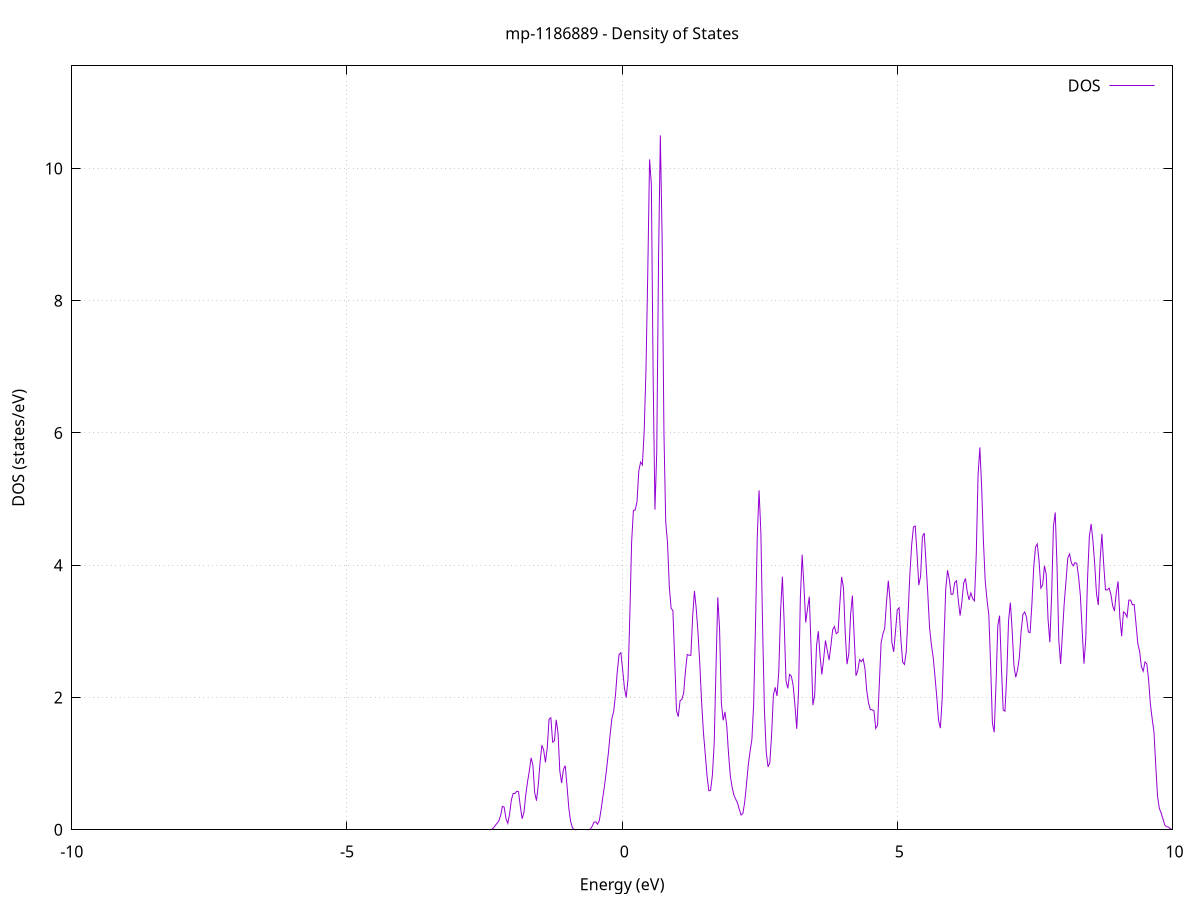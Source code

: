 set title 'mp-1186889 - Density of States'
set xlabel 'Energy (eV)'
set ylabel 'DOS (states/eV)'
set grid
set xrange [-10:10]
set yrange [0:11.550]
set xzeroaxis lt -1
set terminal png size 800,600
set output 'mp-1186889_dos_gnuplot.png'
plot '-' using 1:2 with lines title 'DOS'
-52.044200 0.000000
-52.011600 0.000000
-51.979000 0.000000
-51.946400 0.000000
-51.913800 0.000000
-51.881200 0.000000
-51.848600 0.000000
-51.815900 0.000000
-51.783300 0.000000
-51.750700 0.000000
-51.718100 0.000000
-51.685500 0.000000
-51.652900 0.000000
-51.620300 0.000000
-51.587600 0.000000
-51.555000 0.000000
-51.522400 0.000000
-51.489800 0.000000
-51.457200 0.000000
-51.424600 0.000000
-51.391900 0.000000
-51.359300 0.000000
-51.326700 0.000000
-51.294100 0.000000
-51.261500 0.000000
-51.228900 0.000000
-51.196300 0.000000
-51.163600 0.000000
-51.131000 0.000000
-51.098400 0.000000
-51.065800 0.000000
-51.033200 0.000000
-51.000600 0.000000
-50.968000 0.000000
-50.935300 0.000000
-50.902700 0.000000
-50.870100 0.000000
-50.837500 0.000000
-50.804900 0.000000
-50.772300 0.000000
-50.739700 0.000000
-50.707000 0.000000
-50.674400 0.000000
-50.641800 0.000000
-50.609200 0.000000
-50.576600 0.000000
-50.544000 0.000000
-50.511300 0.000000
-50.478700 0.000000
-50.446100 0.000000
-50.413500 0.000000
-50.380900 0.000000
-50.348300 0.000000
-50.315700 0.000000
-50.283000 0.000000
-50.250400 0.000000
-50.217800 0.000000
-50.185200 0.000000
-50.152600 0.000000
-50.120000 0.000000
-50.087400 0.000000
-50.054700 0.000000
-50.022100 0.000000
-49.989500 0.000000
-49.956900 0.000000
-49.924300 0.000000
-49.891700 0.000000
-49.859100 0.000000
-49.826400 0.000000
-49.793800 0.000000
-49.761200 0.000000
-49.728600 0.000000
-49.696000 0.000000
-49.663400 0.000000
-49.630700 0.000000
-49.598100 0.000000
-49.565500 0.000000
-49.532900 0.000000
-49.500300 0.000000
-49.467700 0.000000
-49.435100 0.000000
-49.402400 0.000000
-49.369800 0.000000
-49.337200 0.000000
-49.304600 0.000000
-49.272000 0.000000
-49.239400 0.000100
-49.206800 0.004700
-49.174100 0.106900
-49.141500 1.087400
-49.108900 4.958500
-49.076300 10.196900
-49.043700 9.488500
-49.011100 3.993800
-48.978400 0.757400
-48.945800 0.064300
-48.913200 0.002400
-48.880600 0.000000
-48.848000 0.000000
-48.815400 0.000000
-48.782800 0.000000
-48.750100 0.000000
-48.717500 0.000000
-48.684900 0.000000
-48.652300 0.000000
-48.619700 0.000000
-48.587100 0.000000
-48.554500 0.000000
-48.521800 0.000000
-48.489200 0.000000
-48.456600 0.000000
-48.424000 0.000000
-48.391400 0.000000
-48.358800 0.000000
-48.326200 0.000000
-48.293500 0.000000
-48.260900 0.000000
-48.228300 0.000000
-48.195700 0.000000
-48.163100 0.000000
-48.130500 0.000000
-48.097800 0.000000
-48.065200 0.000000
-48.032600 0.000000
-48.000000 0.000000
-47.967400 0.000000
-47.934800 0.000000
-47.902200 0.000000
-47.869500 0.000000
-47.836900 0.000000
-47.804300 0.000000
-47.771700 0.000000
-47.739100 0.000000
-47.706500 0.000000
-47.673900 0.000000
-47.641200 0.000000
-47.608600 0.000000
-47.576000 0.000000
-47.543400 0.000000
-47.510800 0.000000
-47.478200 0.000000
-47.445600 0.000000
-47.412900 0.000000
-47.380300 0.000000
-47.347700 0.000000
-47.315100 0.000000
-47.282500 0.000000
-47.249900 0.000000
-47.217200 0.000000
-47.184600 0.000000
-47.152000 0.000000
-47.119400 0.000000
-47.086800 0.000000
-47.054200 0.000000
-47.021600 0.000000
-46.988900 0.000000
-46.956300 0.000000
-46.923700 0.000000
-46.891100 0.000000
-46.858500 0.000000
-46.825900 0.000000
-46.793300 0.000000
-46.760600 0.000000
-46.728000 0.000000
-46.695400 0.000000
-46.662800 0.000000
-46.630200 0.000000
-46.597600 0.000000
-46.564900 0.000000
-46.532300 0.000000
-46.499700 0.000000
-46.467100 0.000000
-46.434500 0.000000
-46.401900 0.000000
-46.369300 0.000000
-46.336600 0.000000
-46.304000 0.000000
-46.271400 0.000000
-46.238800 0.000000
-46.206200 0.000000
-46.173600 0.000000
-46.141000 0.000000
-46.108300 0.000000
-46.075700 0.000000
-46.043100 0.000000
-46.010500 0.000000
-45.977900 0.000000
-45.945300 0.000000
-45.912700 0.000000
-45.880000 0.000000
-45.847400 0.000000
-45.814800 0.000000
-45.782200 0.000000
-45.749600 0.000000
-45.717000 0.000000
-45.684300 0.000000
-45.651700 0.000000
-45.619100 0.000000
-45.586500 0.000000
-45.553900 0.000000
-45.521300 0.000000
-45.488700 0.000000
-45.456000 0.000000
-45.423400 0.000000
-45.390800 0.000000
-45.358200 0.000000
-45.325600 0.000000
-45.293000 0.000000
-45.260400 0.000000
-45.227700 0.000000
-45.195100 0.000000
-45.162500 0.000000
-45.129900 0.000000
-45.097300 0.000000
-45.064700 0.000000
-45.032100 0.000000
-44.999400 0.000000
-44.966800 0.000000
-44.934200 0.000000
-44.901600 0.000000
-44.869000 0.000000
-44.836400 0.000000
-44.803700 0.000000
-44.771100 0.000000
-44.738500 0.000000
-44.705900 0.000000
-44.673300 0.000000
-44.640700 0.000000
-44.608100 0.000000
-44.575400 0.000000
-44.542800 0.000000
-44.510200 0.000000
-44.477600 0.000000
-44.445000 0.000000
-44.412400 0.000000
-44.379800 0.000000
-44.347100 0.000000
-44.314500 0.000000
-44.281900 0.000000
-44.249300 0.000000
-44.216700 0.000000
-44.184100 0.000000
-44.151500 0.000000
-44.118800 0.000000
-44.086200 0.000000
-44.053600 0.000000
-44.021000 0.000000
-43.988400 0.000000
-43.955800 0.000000
-43.923100 0.000000
-43.890500 0.000000
-43.857900 0.000000
-43.825300 0.000000
-43.792700 0.000000
-43.760100 0.000000
-43.727500 0.000000
-43.694800 0.000000
-43.662200 0.000000
-43.629600 0.000000
-43.597000 0.000000
-43.564400 0.000000
-43.531800 0.000000
-43.499200 0.000000
-43.466500 0.000000
-43.433900 0.000000
-43.401300 0.000000
-43.368700 0.000000
-43.336100 0.000000
-43.303500 0.000000
-43.270800 0.000000
-43.238200 0.000000
-43.205600 0.000000
-43.173000 0.000000
-43.140400 0.000000
-43.107800 0.000000
-43.075200 0.000000
-43.042500 0.000000
-43.009900 0.000000
-42.977300 0.000000
-42.944700 0.000000
-42.912100 0.000000
-42.879500 0.000000
-42.846900 0.000000
-42.814200 0.000000
-42.781600 0.000000
-42.749000 0.000000
-42.716400 0.000000
-42.683800 0.000000
-42.651200 0.000000
-42.618600 0.000000
-42.585900 0.000000
-42.553300 0.000000
-42.520700 0.000000
-42.488100 0.000000
-42.455500 0.000000
-42.422900 0.000000
-42.390200 0.000000
-42.357600 0.000000
-42.325000 0.000000
-42.292400 0.000000
-42.259800 0.000000
-42.227200 0.000000
-42.194600 0.000000
-42.161900 0.000000
-42.129300 0.000000
-42.096700 0.000000
-42.064100 0.000000
-42.031500 0.000000
-41.998900 0.000000
-41.966300 0.000000
-41.933600 0.000000
-41.901000 0.000000
-41.868400 0.000000
-41.835800 0.000000
-41.803200 0.000000
-41.770600 0.000000
-41.738000 0.000000
-41.705300 0.000000
-41.672700 0.000000
-41.640100 0.000000
-41.607500 0.000000
-41.574900 0.000000
-41.542300 0.000000
-41.509600 0.000000
-41.477000 0.000000
-41.444400 0.000000
-41.411800 0.000000
-41.379200 0.000000
-41.346600 0.000000
-41.314000 0.000000
-41.281300 0.000000
-41.248700 0.000000
-41.216100 0.000000
-41.183500 0.000000
-41.150900 0.000000
-41.118300 0.000000
-41.085700 0.000000
-41.053000 0.000000
-41.020400 0.000000
-40.987800 0.000000
-40.955200 0.000000
-40.922600 0.000000
-40.890000 0.000000
-40.857300 0.000000
-40.824700 0.000000
-40.792100 0.000000
-40.759500 0.000000
-40.726900 0.000000
-40.694300 0.000000
-40.661700 0.000000
-40.629000 0.000000
-40.596400 0.000000
-40.563800 0.000000
-40.531200 0.000000
-40.498600 0.000000
-40.466000 0.000000
-40.433400 0.000000
-40.400700 0.000000
-40.368100 0.000000
-40.335500 0.000000
-40.302900 0.000000
-40.270300 0.000000
-40.237700 0.000000
-40.205100 0.000000
-40.172400 0.000000
-40.139800 0.000000
-40.107200 0.000000
-40.074600 0.000000
-40.042000 0.000000
-40.009400 0.000000
-39.976700 0.000000
-39.944100 0.000000
-39.911500 0.000000
-39.878900 0.000000
-39.846300 0.000000
-39.813700 0.000000
-39.781100 0.000000
-39.748400 0.000000
-39.715800 0.000000
-39.683200 0.000000
-39.650600 0.000000
-39.618000 0.000000
-39.585400 0.000000
-39.552800 0.000000
-39.520100 0.000000
-39.487500 0.000000
-39.454900 0.000000
-39.422300 0.000000
-39.389700 0.000000
-39.357100 0.000000
-39.324500 0.000000
-39.291800 0.000000
-39.259200 0.000000
-39.226600 0.000000
-39.194000 0.000000
-39.161400 0.000000
-39.128800 0.000000
-39.096100 0.000000
-39.063500 0.000000
-39.030900 0.000000
-38.998300 0.000000
-38.965700 0.000000
-38.933100 0.000000
-38.900500 0.000000
-38.867800 0.000000
-38.835200 0.000000
-38.802600 0.000000
-38.770000 0.000000
-38.737400 0.000000
-38.704800 0.000000
-38.672200 0.000000
-38.639500 0.000000
-38.606900 0.000000
-38.574300 0.000000
-38.541700 0.000000
-38.509100 0.000000
-38.476500 0.000000
-38.443800 0.000000
-38.411200 0.000000
-38.378600 0.000000
-38.346000 0.000000
-38.313400 0.000000
-38.280800 0.000000
-38.248200 0.000000
-38.215500 0.000000
-38.182900 0.000000
-38.150300 0.000000
-38.117700 0.000000
-38.085100 0.000000
-38.052500 0.000000
-38.019900 0.000000
-37.987200 0.000000
-37.954600 0.000000
-37.922000 0.000000
-37.889400 0.000000
-37.856800 0.000000
-37.824200 0.000000
-37.791600 0.000000
-37.758900 0.000000
-37.726300 0.000000
-37.693700 0.000000
-37.661100 0.000000
-37.628500 0.000000
-37.595900 0.000000
-37.563200 0.000000
-37.530600 0.000000
-37.498000 0.000000
-37.465400 0.000000
-37.432800 0.000000
-37.400200 0.000000
-37.367600 0.000000
-37.334900 0.000000
-37.302300 0.000000
-37.269700 0.000000
-37.237100 0.000000
-37.204500 0.000000
-37.171900 0.000000
-37.139300 0.000000
-37.106600 0.000000
-37.074000 0.000000
-37.041400 0.000000
-37.008800 0.000000
-36.976200 0.000000
-36.943600 0.000000
-36.911000 0.000000
-36.878300 0.000000
-36.845700 0.000000
-36.813100 0.000000
-36.780500 0.000000
-36.747900 0.000000
-36.715300 0.000000
-36.682600 0.000000
-36.650000 0.000000
-36.617400 0.000000
-36.584800 0.000000
-36.552200 0.000000
-36.519600 0.000000
-36.487000 0.000000
-36.454300 0.000000
-36.421700 0.000000
-36.389100 0.000000
-36.356500 0.000000
-36.323900 0.000000
-36.291300 0.000000
-36.258700 0.000000
-36.226000 0.000000
-36.193400 0.000000
-36.160800 0.000000
-36.128200 0.000000
-36.095600 0.000000
-36.063000 0.000000
-36.030400 0.000000
-35.997700 0.000000
-35.965100 0.000000
-35.932500 0.000000
-35.899900 0.000000
-35.867300 0.000000
-35.834700 0.000000
-35.802000 0.000000
-35.769400 0.000000
-35.736800 0.000000
-35.704200 0.000000
-35.671600 0.000000
-35.639000 0.000000
-35.606400 0.000000
-35.573700 0.000000
-35.541100 0.000000
-35.508500 0.000000
-35.475900 0.000000
-35.443300 0.000000
-35.410700 0.000000
-35.378100 0.000000
-35.345400 0.000000
-35.312800 0.000000
-35.280200 0.000000
-35.247600 0.000000
-35.215000 0.000000
-35.182400 0.000000
-35.149700 0.000000
-35.117100 0.000000
-35.084500 0.000000
-35.051900 0.000000
-35.019300 0.000000
-34.986700 0.000000
-34.954100 0.000000
-34.921400 0.000000
-34.888800 0.000000
-34.856200 0.000000
-34.823600 0.000000
-34.791000 0.000000
-34.758400 0.000000
-34.725800 0.000000
-34.693100 0.000000
-34.660500 0.000000
-34.627900 0.000000
-34.595300 0.000000
-34.562700 0.000000
-34.530100 0.000000
-34.497500 0.000000
-34.464800 0.000000
-34.432200 0.000000
-34.399600 0.000000
-34.367000 0.000000
-34.334400 0.000000
-34.301800 0.000000
-34.269100 0.000000
-34.236500 0.000000
-34.203900 0.000000
-34.171300 0.000000
-34.138700 0.000000
-34.106100 0.000000
-34.073500 0.000000
-34.040800 0.000000
-34.008200 0.000000
-33.975600 0.000000
-33.943000 0.000000
-33.910400 0.000000
-33.877800 0.000000
-33.845200 0.000000
-33.812500 0.000000
-33.779900 0.000000
-33.747300 0.000000
-33.714700 0.000000
-33.682100 0.000000
-33.649500 0.000000
-33.616900 0.000000
-33.584200 0.000000
-33.551600 0.000000
-33.519000 0.000000
-33.486400 0.000000
-33.453800 0.000000
-33.421200 0.000000
-33.388500 0.000000
-33.355900 0.000000
-33.323300 0.000000
-33.290700 0.000000
-33.258100 0.000000
-33.225500 0.000000
-33.192900 0.000000
-33.160200 0.000000
-33.127600 0.000000
-33.095000 0.000000
-33.062400 0.000000
-33.029800 0.000000
-32.997200 0.000000
-32.964600 0.000000
-32.931900 0.000000
-32.899300 0.000000
-32.866700 0.000000
-32.834100 0.000000
-32.801500 0.000000
-32.768900 0.000000
-32.736200 0.000000
-32.703600 0.000000
-32.671000 0.000000
-32.638400 0.000000
-32.605800 0.000000
-32.573200 0.000000
-32.540600 0.000000
-32.507900 0.000000
-32.475300 0.000000
-32.442700 0.000000
-32.410100 0.000000
-32.377500 0.000000
-32.344900 0.000000
-32.312300 0.000000
-32.279600 0.000000
-32.247000 0.000000
-32.214400 0.000000
-32.181800 0.000000
-32.149200 0.000000
-32.116600 0.000000
-32.084000 0.000000
-32.051300 0.000000
-32.018700 0.000000
-31.986100 0.000000
-31.953500 0.000000
-31.920900 0.000000
-31.888300 0.000000
-31.855600 0.000000
-31.823000 0.000000
-31.790400 0.000000
-31.757800 0.000000
-31.725200 0.000000
-31.692600 0.000000
-31.660000 0.000000
-31.627300 0.000000
-31.594700 0.000000
-31.562100 0.000000
-31.529500 0.000000
-31.496900 0.000000
-31.464300 0.000000
-31.431700 0.000000
-31.399000 0.000000
-31.366400 0.000000
-31.333800 0.000000
-31.301200 0.000000
-31.268600 0.000000
-31.236000 0.000000
-31.203400 0.000000
-31.170700 0.000000
-31.138100 0.000000
-31.105500 0.000000
-31.072900 0.000000
-31.040300 0.000000
-31.007700 0.000000
-30.975000 0.000000
-30.942400 0.000000
-30.909800 0.000000
-30.877200 0.000000
-30.844600 0.000000
-30.812000 0.000000
-30.779400 0.000000
-30.746700 0.000000
-30.714100 0.000000
-30.681500 0.000000
-30.648900 0.000000
-30.616300 0.000000
-30.583700 0.000000
-30.551100 0.000000
-30.518400 0.000000
-30.485800 0.000000
-30.453200 0.000000
-30.420600 0.000000
-30.388000 0.000000
-30.355400 0.000000
-30.322800 0.000000
-30.290100 0.000000
-30.257500 0.000000
-30.224900 0.000000
-30.192300 0.000000
-30.159700 0.000000
-30.127100 0.000000
-30.094400 0.000000
-30.061800 0.000000
-30.029200 0.000000
-29.996600 0.000000
-29.964000 0.000000
-29.931400 0.000000
-29.898800 0.000000
-29.866100 0.000000
-29.833500 0.000000
-29.800900 0.000000
-29.768300 0.000000
-29.735700 0.000000
-29.703100 0.000000
-29.670500 0.000000
-29.637800 0.000000
-29.605200 0.000000
-29.572600 0.000000
-29.540000 0.000000
-29.507400 0.000000
-29.474800 0.000000
-29.442100 0.000000
-29.409500 0.000000
-29.376900 0.000000
-29.344300 0.000000
-29.311700 0.000000
-29.279100 0.000000
-29.246500 0.000000
-29.213800 0.000000
-29.181200 0.000000
-29.148600 0.000000
-29.116000 0.000000
-29.083400 0.000000
-29.050800 0.000000
-29.018200 0.000000
-28.985500 0.000000
-28.952900 0.000000
-28.920300 0.000000
-28.887700 0.000000
-28.855100 0.000000
-28.822500 0.000000
-28.789900 0.000000
-28.757200 0.000000
-28.724600 0.000000
-28.692000 0.000000
-28.659400 0.000000
-28.626800 0.000000
-28.594200 0.000000
-28.561500 0.000000
-28.528900 0.000000
-28.496300 0.000000
-28.463700 0.000000
-28.431100 0.000000
-28.398500 0.000000
-28.365900 0.000000
-28.333200 0.000000
-28.300600 0.000000
-28.268000 0.000000
-28.235400 0.000000
-28.202800 0.000000
-28.170200 0.000000
-28.137600 0.000000
-28.104900 0.000000
-28.072300 0.000000
-28.039700 0.000000
-28.007100 0.000000
-27.974500 0.000000
-27.941900 0.000000
-27.909300 0.000000
-27.876600 0.000000
-27.844000 0.000100
-27.811400 0.003700
-27.778800 0.094200
-27.746200 1.111800
-27.713600 6.401100
-27.680900 18.905300
-27.648300 29.506300
-27.615700 24.044600
-27.583100 9.813900
-27.550500 1.920000
-27.517900 0.174200
-27.485300 0.007200
-27.452600 0.000300
-27.420000 0.009400
-27.387400 0.232300
-27.354800 2.572200
-27.322200 12.838200
-27.289600 29.063700
-27.257000 29.945100
-27.224300 14.039600
-27.191700 2.983900
-27.159100 0.285600
-27.126500 0.012200
-27.093900 0.000200
-27.061300 0.000000
-27.028600 0.000000
-26.996000 0.000000
-26.963400 0.000000
-26.930800 0.000000
-26.898200 0.000000
-26.865600 0.000000
-26.833000 0.000000
-26.800300 0.000000
-26.767700 0.000000
-26.735100 0.000000
-26.702500 0.000000
-26.669900 0.000000
-26.637300 0.000000
-26.604700 0.000000
-26.572000 0.000000
-26.539400 0.000000
-26.506800 0.000000
-26.474200 0.000000
-26.441600 0.000000
-26.409000 0.000000
-26.376400 0.000000
-26.343700 0.000000
-26.311100 0.000000
-26.278500 0.000000
-26.245900 0.000000
-26.213300 0.000000
-26.180700 0.000000
-26.148000 0.000000
-26.115400 0.000000
-26.082800 0.000000
-26.050200 0.000000
-26.017600 0.000000
-25.985000 0.000000
-25.952400 0.000000
-25.919700 0.000000
-25.887100 0.000000
-25.854500 0.000000
-25.821900 0.000000
-25.789300 0.000000
-25.756700 0.000000
-25.724100 0.000000
-25.691400 0.000000
-25.658800 0.000000
-25.626200 0.000000
-25.593600 0.000000
-25.561000 0.000000
-25.528400 0.000000
-25.495800 0.000000
-25.463100 0.000000
-25.430500 0.000000
-25.397900 0.000000
-25.365300 0.000000
-25.332700 0.000000
-25.300100 0.000000
-25.267400 0.000000
-25.234800 0.000000
-25.202200 0.000000
-25.169600 0.000000
-25.137000 0.000000
-25.104400 0.000000
-25.071800 0.000000
-25.039100 0.000000
-25.006500 0.000000
-24.973900 0.000000
-24.941300 0.000000
-24.908700 0.000000
-24.876100 0.000000
-24.843500 0.000000
-24.810800 0.000000
-24.778200 0.000000
-24.745600 0.000000
-24.713000 0.000000
-24.680400 0.000000
-24.647800 0.000000
-24.615200 0.000000
-24.582500 0.000000
-24.549900 0.000000
-24.517300 0.000000
-24.484700 0.000000
-24.452100 0.000000
-24.419500 0.000000
-24.386800 0.000000
-24.354200 0.000000
-24.321600 0.000000
-24.289000 0.000000
-24.256400 0.000000
-24.223800 0.000000
-24.191200 0.000000
-24.158500 0.000000
-24.125900 0.000000
-24.093300 0.000000
-24.060700 0.000000
-24.028100 0.000000
-23.995500 0.000000
-23.962900 0.000000
-23.930200 0.000000
-23.897600 0.000000
-23.865000 0.000000
-23.832400 0.000000
-23.799800 0.000000
-23.767200 0.000000
-23.734500 0.000000
-23.701900 0.000000
-23.669300 0.000000
-23.636700 0.000000
-23.604100 0.000000
-23.571500 0.000000
-23.538900 0.000000
-23.506200 0.000000
-23.473600 0.000000
-23.441000 0.000000
-23.408400 0.000000
-23.375800 0.000000
-23.343200 0.000000
-23.310600 0.000000
-23.277900 0.000000
-23.245300 0.000000
-23.212700 0.000000
-23.180100 0.000000
-23.147500 0.000000
-23.114900 0.000000
-23.082300 0.000000
-23.049600 0.000000
-23.017000 0.000000
-22.984400 0.000000
-22.951800 0.000000
-22.919200 0.000000
-22.886600 0.000000
-22.853900 0.000000
-22.821300 0.000000
-22.788700 0.000000
-22.756100 0.000000
-22.723500 0.000000
-22.690900 0.000000
-22.658300 0.000000
-22.625600 0.000000
-22.593000 0.000000
-22.560400 0.000000
-22.527800 0.000000
-22.495200 0.000000
-22.462600 0.000000
-22.430000 0.000000
-22.397300 0.000000
-22.364700 0.000000
-22.332100 0.000000
-22.299500 0.000000
-22.266900 0.000000
-22.234300 0.000000
-22.201700 0.000000
-22.169000 0.000000
-22.136400 0.000000
-22.103800 0.000000
-22.071200 0.000000
-22.038600 0.000000
-22.006000 0.000000
-21.973300 0.000000
-21.940700 0.000000
-21.908100 0.000000
-21.875500 0.000000
-21.842900 0.000000
-21.810300 0.000000
-21.777700 0.000000
-21.745000 0.000000
-21.712400 0.000000
-21.679800 0.000000
-21.647200 0.000000
-21.614600 0.000000
-21.582000 0.000000
-21.549400 0.000000
-21.516700 0.000000
-21.484100 0.000000
-21.451500 0.000000
-21.418900 0.000000
-21.386300 0.000000
-21.353700 0.000000
-21.321000 0.000000
-21.288400 0.000000
-21.255800 0.000000
-21.223200 0.000000
-21.190600 0.000000
-21.158000 0.000000
-21.125400 0.000000
-21.092700 0.000000
-21.060100 0.000000
-21.027500 0.000000
-20.994900 0.000000
-20.962300 0.000000
-20.929700 0.000000
-20.897100 0.000000
-20.864400 0.000000
-20.831800 0.000000
-20.799200 0.000000
-20.766600 0.000000
-20.734000 0.000000
-20.701400 0.000000
-20.668800 0.000000
-20.636100 0.000000
-20.603500 0.000000
-20.570900 0.000000
-20.538300 0.000000
-20.505700 0.000000
-20.473100 0.000000
-20.440400 0.000000
-20.407800 0.000000
-20.375200 0.000000
-20.342600 0.000000
-20.310000 0.000000
-20.277400 0.000000
-20.244800 0.000000
-20.212100 0.000000
-20.179500 0.000000
-20.146900 0.000000
-20.114300 0.000000
-20.081700 0.000000
-20.049100 0.000000
-20.016500 0.000000
-19.983800 0.000000
-19.951200 0.000000
-19.918600 0.000000
-19.886000 0.000000
-19.853400 0.000000
-19.820800 0.000000
-19.788200 0.000000
-19.755500 0.000000
-19.722900 0.000000
-19.690300 0.000000
-19.657700 0.000000
-19.625100 0.000000
-19.592500 0.000000
-19.559800 0.000000
-19.527200 0.000000
-19.494600 0.000000
-19.462000 0.000000
-19.429400 0.000000
-19.396800 0.000000
-19.364200 0.000000
-19.331500 0.000000
-19.298900 0.000000
-19.266300 0.000000
-19.233700 0.000000
-19.201100 0.000000
-19.168500 0.000000
-19.135900 0.000000
-19.103200 0.000000
-19.070600 0.000000
-19.038000 0.000000
-19.005400 0.000000
-18.972800 0.000000
-18.940200 0.000000
-18.907600 0.000000
-18.874900 0.000000
-18.842300 0.000000
-18.809700 0.000000
-18.777100 0.000000
-18.744500 0.000000
-18.711900 0.000000
-18.679200 0.000000
-18.646600 0.000000
-18.614000 0.000000
-18.581400 0.000000
-18.548800 0.000000
-18.516200 0.000000
-18.483600 0.000000
-18.450900 0.000000
-18.418300 0.000000
-18.385700 0.000000
-18.353100 0.000000
-18.320500 0.000000
-18.287900 0.000000
-18.255300 0.000000
-18.222600 0.000000
-18.190000 0.000000
-18.157400 0.000000
-18.124800 0.000000
-18.092200 0.000000
-18.059600 0.000000
-18.026900 0.000000
-17.994300 0.000000
-17.961700 0.000000
-17.929100 0.000000
-17.896500 0.000000
-17.863900 0.000000
-17.831300 0.000000
-17.798600 0.000000
-17.766000 0.000000
-17.733400 0.000000
-17.700800 0.000000
-17.668200 0.000000
-17.635600 0.000000
-17.603000 0.000000
-17.570300 0.000000
-17.537700 0.000000
-17.505100 0.000000
-17.472500 0.000000
-17.439900 0.000000
-17.407300 0.000000
-17.374700 0.000000
-17.342000 0.000000
-17.309400 0.000000
-17.276800 0.000000
-17.244200 0.000000
-17.211600 0.000000
-17.179000 0.000000
-17.146300 0.000000
-17.113700 0.000000
-17.081100 0.000000
-17.048500 0.000000
-17.015900 0.000000
-16.983300 0.000000
-16.950700 0.000000
-16.918000 0.000000
-16.885400 0.000000
-16.852800 0.000000
-16.820200 0.000000
-16.787600 0.000000
-16.755000 0.000000
-16.722400 0.000000
-16.689700 0.000000
-16.657100 0.000000
-16.624500 0.000000
-16.591900 0.000000
-16.559300 0.000000
-16.526700 0.000000
-16.494100 0.000000
-16.461400 0.000000
-16.428800 0.000000
-16.396200 0.000000
-16.363600 0.000000
-16.331000 0.000000
-16.298400 0.000000
-16.265700 0.000000
-16.233100 0.000000
-16.200500 0.000000
-16.167900 0.000000
-16.135300 0.000000
-16.102700 0.000000
-16.070100 0.000000
-16.037400 0.000000
-16.004800 0.000000
-15.972200 0.000000
-15.939600 0.000000
-15.907000 0.000000
-15.874400 0.000000
-15.841800 0.000000
-15.809100 0.000000
-15.776500 0.000000
-15.743900 0.000000
-15.711300 0.000000
-15.678700 0.000000
-15.646100 0.000000
-15.613400 0.000000
-15.580800 0.000000
-15.548200 0.000000
-15.515600 0.000000
-15.483000 0.000000
-15.450400 0.000000
-15.417800 0.000000
-15.385100 0.000000
-15.352500 0.000000
-15.319900 0.000000
-15.287300 0.000000
-15.254700 0.000000
-15.222100 0.000000
-15.189500 0.000000
-15.156800 0.000000
-15.124200 0.000000
-15.091600 0.000000
-15.059000 0.000000
-15.026400 0.000000
-14.993800 0.000000
-14.961200 0.000000
-14.928500 0.000000
-14.895900 0.000000
-14.863300 0.000000
-14.830700 0.000000
-14.798100 0.000000
-14.765500 0.000000
-14.732800 0.000000
-14.700200 0.000000
-14.667600 0.000000
-14.635000 0.000000
-14.602400 0.000000
-14.569800 0.000000
-14.537200 0.000000
-14.504500 0.000000
-14.471900 0.000000
-14.439300 0.000000
-14.406700 0.000000
-14.374100 0.000000
-14.341500 0.000000
-14.308900 0.000000
-14.276200 0.000000
-14.243600 0.000000
-14.211000 0.000000
-14.178400 0.000000
-14.145800 0.000000
-14.113200 0.000000
-14.080600 0.000000
-14.047900 0.000000
-14.015300 0.000000
-13.982700 0.000000
-13.950100 0.000000
-13.917500 0.000000
-13.884900 0.000000
-13.852200 0.000000
-13.819600 0.000000
-13.787000 0.000000
-13.754400 0.000000
-13.721800 0.000000
-13.689200 0.000000
-13.656600 0.000000
-13.623900 0.000000
-13.591300 0.000000
-13.558700 0.000000
-13.526100 0.000000
-13.493500 0.000000
-13.460900 0.000000
-13.428300 0.000000
-13.395600 0.000000
-13.363000 0.000000
-13.330400 0.000000
-13.297800 0.000000
-13.265200 0.000000
-13.232600 0.000000
-13.200000 0.000000
-13.167300 0.000000
-13.134700 0.000000
-13.102100 0.000000
-13.069500 0.000000
-13.036900 0.000000
-13.004300 0.000000
-12.971600 0.000000
-12.939000 0.000000
-12.906400 0.000000
-12.873800 0.000000
-12.841200 0.000000
-12.808600 0.000000
-12.776000 0.000000
-12.743300 0.000000
-12.710700 0.000000
-12.678100 0.000000
-12.645500 0.000000
-12.612900 0.000000
-12.580300 0.000000
-12.547700 0.000000
-12.515000 0.000000
-12.482400 0.000000
-12.449800 0.000000
-12.417200 0.000000
-12.384600 0.000000
-12.352000 0.000000
-12.319300 0.000000
-12.286700 0.000000
-12.254100 0.000000
-12.221500 0.000000
-12.188900 0.000000
-12.156300 0.001800
-12.123700 0.038600
-12.091000 0.395400
-12.058400 2.076000
-12.025800 5.969200
-11.993200 10.551200
-11.960600 14.354700
-11.928000 18.775100
-11.895400 23.040800
-11.862700 25.565100
-11.830100 28.587800
-11.797500 33.101200
-11.764900 37.707500
-11.732300 36.860100
-11.699700 25.322200
-11.667100 10.695800
-11.634400 2.558800
-11.601800 0.325100
-11.569200 0.020800
-11.536600 0.000600
-11.504000 0.000000
-11.471400 0.000000
-11.438700 0.000000
-11.406100 0.000000
-11.373500 0.000000
-11.340900 0.000000
-11.308300 0.000000
-11.275700 0.000000
-11.243100 0.000000
-11.210400 0.000000
-11.177800 0.000000
-11.145200 0.000000
-11.112600 0.000000
-11.080000 0.000000
-11.047400 0.000000
-11.014800 0.000000
-10.982100 0.000000
-10.949500 0.000000
-10.916900 0.000000
-10.884300 0.000000
-10.851700 0.000000
-10.819100 0.000000
-10.786500 0.000000
-10.753800 0.000000
-10.721200 0.000000
-10.688600 0.000000
-10.656000 0.000000
-10.623400 0.000000
-10.590800 0.000000
-10.558100 0.000000
-10.525500 0.000000
-10.492900 0.000000
-10.460300 0.000000
-10.427700 0.000000
-10.395100 0.000000
-10.362500 0.000000
-10.329800 0.000000
-10.297200 0.000000
-10.264600 0.000000
-10.232000 0.000000
-10.199400 0.000000
-10.166800 0.000000
-10.134200 0.000000
-10.101500 0.000000
-10.068900 0.000000
-10.036300 0.000000
-10.003700 0.000000
-9.971100 0.000000
-9.938500 0.000000
-9.905800 0.000000
-9.873200 0.000000
-9.840600 0.000000
-9.808000 0.000000
-9.775400 0.000000
-9.742800 0.000000
-9.710200 0.000000
-9.677500 0.000000
-9.644900 0.000000
-9.612300 0.000000
-9.579700 0.000000
-9.547100 0.000000
-9.514500 0.000000
-9.481900 0.000000
-9.449200 0.000000
-9.416600 0.000000
-9.384000 0.000000
-9.351400 0.000000
-9.318800 0.000000
-9.286200 0.000000
-9.253600 0.000000
-9.220900 0.000000
-9.188300 0.000000
-9.155700 0.000000
-9.123100 0.000000
-9.090500 0.000000
-9.057900 0.000000
-9.025200 0.000000
-8.992600 0.000000
-8.960000 0.000000
-8.927400 0.000000
-8.894800 0.000000
-8.862200 0.000000
-8.829600 0.000000
-8.796900 0.000000
-8.764300 0.000000
-8.731700 0.000000
-8.699100 0.000000
-8.666500 0.000000
-8.633900 0.000000
-8.601300 0.000000
-8.568600 0.000000
-8.536000 0.000000
-8.503400 0.000000
-8.470800 0.000000
-8.438200 0.000000
-8.405600 0.000000
-8.373000 0.000000
-8.340300 0.000000
-8.307700 0.000000
-8.275100 0.000000
-8.242500 0.000000
-8.209900 0.000000
-8.177300 0.000000
-8.144600 0.000000
-8.112000 0.000000
-8.079400 0.000000
-8.046800 0.000000
-8.014200 0.000000
-7.981600 0.000000
-7.949000 0.000000
-7.916300 0.000000
-7.883700 0.000000
-7.851100 0.000000
-7.818500 0.000000
-7.785900 0.000000
-7.753300 0.000000
-7.720700 0.000000
-7.688000 0.000000
-7.655400 0.000000
-7.622800 0.000000
-7.590200 0.000000
-7.557600 0.000000
-7.525000 0.000000
-7.492400 0.000000
-7.459700 0.000000
-7.427100 0.000000
-7.394500 0.000000
-7.361900 0.000000
-7.329300 0.000000
-7.296700 0.000000
-7.264000 0.000000
-7.231400 0.000000
-7.198800 0.000000
-7.166200 0.000000
-7.133600 0.000000
-7.101000 0.000000
-7.068400 0.000000
-7.035700 0.000000
-7.003100 0.000000
-6.970500 0.000000
-6.937900 0.000000
-6.905300 0.000000
-6.872700 0.000000
-6.840100 0.000000
-6.807400 0.000000
-6.774800 0.000000
-6.742200 0.000000
-6.709600 0.000000
-6.677000 0.000000
-6.644400 0.000000
-6.611700 0.000000
-6.579100 0.000000
-6.546500 0.000000
-6.513900 0.000000
-6.481300 0.000000
-6.448700 0.000000
-6.416100 0.000000
-6.383400 0.000000
-6.350800 0.000000
-6.318200 0.000000
-6.285600 0.000000
-6.253000 0.000000
-6.220400 0.000000
-6.187800 0.000000
-6.155100 0.000000
-6.122500 0.000000
-6.089900 0.000000
-6.057300 0.000000
-6.024700 0.000000
-5.992100 0.000000
-5.959500 0.000000
-5.926800 0.000000
-5.894200 0.000000
-5.861600 0.000000
-5.829000 0.000000
-5.796400 0.000000
-5.763800 0.000000
-5.731100 0.000000
-5.698500 0.000000
-5.665900 0.000000
-5.633300 0.000000
-5.600700 0.000000
-5.568100 0.000000
-5.535500 0.000000
-5.502800 0.000000
-5.470200 0.000000
-5.437600 0.000000
-5.405000 0.000000
-5.372400 0.000000
-5.339800 0.000000
-5.307200 0.000000
-5.274500 0.000000
-5.241900 0.000000
-5.209300 0.000000
-5.176700 0.000000
-5.144100 0.000000
-5.111500 0.000000
-5.078900 0.000000
-5.046200 0.000000
-5.013600 0.000000
-4.981000 0.000000
-4.948400 0.000000
-4.915800 0.000000
-4.883200 0.000000
-4.850500 0.000000
-4.817900 0.000000
-4.785300 0.000000
-4.752700 0.000000
-4.720100 0.000000
-4.687500 0.000000
-4.654900 0.000000
-4.622200 0.000000
-4.589600 0.000000
-4.557000 0.000000
-4.524400 0.000000
-4.491800 0.000000
-4.459200 0.000000
-4.426600 0.000000
-4.393900 0.000000
-4.361300 0.000000
-4.328700 0.000000
-4.296100 0.000000
-4.263500 0.000000
-4.230900 0.000000
-4.198200 0.000000
-4.165600 0.000000
-4.133000 0.000000
-4.100400 0.000000
-4.067800 0.000000
-4.035200 0.000000
-4.002600 0.000000
-3.969900 0.000000
-3.937300 0.000000
-3.904700 0.000000
-3.872100 0.000000
-3.839500 0.000000
-3.806900 0.000000
-3.774300 0.000000
-3.741600 0.000000
-3.709000 0.000000
-3.676400 0.000000
-3.643800 0.000000
-3.611200 0.000000
-3.578600 0.000000
-3.546000 0.000000
-3.513300 0.000000
-3.480700 0.000000
-3.448100 0.000000
-3.415500 0.000000
-3.382900 0.000000
-3.350300 0.000000
-3.317600 0.000000
-3.285000 0.000000
-3.252400 0.000000
-3.219800 0.000000
-3.187200 0.000000
-3.154600 0.000000
-3.122000 0.000000
-3.089300 0.000000
-3.056700 0.000000
-3.024100 0.000000
-2.991500 0.000000
-2.958900 0.000000
-2.926300 0.000000
-2.893700 0.000000
-2.861000 0.000000
-2.828400 0.000000
-2.795800 0.000000
-2.763200 0.000000
-2.730600 0.000000
-2.698000 0.000000
-2.665400 0.000000
-2.632700 0.000000
-2.600100 0.000000
-2.567500 0.000000
-2.534900 0.000000
-2.502300 0.000000
-2.469700 0.000000
-2.437000 0.000000
-2.404400 0.000700
-2.371800 0.006500
-2.339200 0.027400
-2.306600 0.063000
-2.274000 0.099000
-2.241400 0.131800
-2.208700 0.213800
-2.176100 0.353700
-2.143500 0.341800
-2.110900 0.168200
-2.078300 0.097200
-2.045700 0.235500
-2.013100 0.450400
-1.980400 0.548700
-1.947800 0.547300
-1.915200 0.582600
-1.882600 0.575600
-1.850000 0.353500
-1.817400 0.166900
-1.784800 0.259800
-1.752100 0.521100
-1.719500 0.724300
-1.686900 0.886600
-1.654300 1.087500
-1.621700 0.977100
-1.589100 0.561400
-1.556400 0.439000
-1.523800 0.676800
-1.491200 1.018400
-1.458600 1.279100
-1.426000 1.204800
-1.393400 1.019300
-1.360800 1.240200
-1.328100 1.671300
-1.295500 1.693500
-1.262900 1.325400
-1.230300 1.344600
-1.197700 1.662600
-1.165100 1.463000
-1.132500 0.888800
-1.099800 0.707400
-1.067200 0.912300
-1.034600 0.970100
-1.002000 0.667200
-0.969400 0.331400
-0.936800 0.128800
-0.904100 0.031200
-0.871500 0.003800
-0.838900 0.000200
-0.806300 0.000000
-0.773700 0.000000
-0.741100 0.000000
-0.708500 0.000000
-0.675800 0.000000
-0.643200 0.000000
-0.610600 0.001000
-0.578000 0.010500
-0.545400 0.051000
-0.512800 0.113500
-0.480200 0.119200
-0.447500 0.084100
-0.414900 0.138500
-0.382300 0.306900
-0.349700 0.501300
-0.317100 0.686100
-0.284500 0.905200
-0.251900 1.147500
-0.219200 1.431500
-0.186600 1.681800
-0.154000 1.789500
-0.121400 2.033600
-0.088800 2.389700
-0.056200 2.649300
-0.023500 2.677100
0.009100 2.423800
0.041700 2.143600
0.074300 1.999800
0.106900 2.281900
0.139500 3.232600
0.172100 4.346600
0.204800 4.830200
0.237400 4.835200
0.270000 4.962200
0.302600 5.425400
0.335200 5.558900
0.367800 5.516000
0.400400 6.025400
0.433100 6.957700
0.465700 8.423300
0.498300 10.135900
0.530900 9.756700
0.563500 6.829800
0.596100 4.840700
0.628700 5.702000
0.661400 8.642100
0.694000 10.499900
0.726600 8.940800
0.759200 6.010300
0.791800 4.652900
0.824400 4.341700
0.857100 3.667900
0.889700 3.350500
0.922300 3.313100
0.954900 2.572200
0.987500 1.800900
1.020100 1.710100
1.052700 1.951800
1.085400 1.971800
1.118000 2.069300
1.150600 2.403000
1.183200 2.650600
1.215800 2.638900
1.248400 2.637300
1.281000 3.220200
1.313700 3.610600
1.346300 3.342700
1.378900 2.968500
1.411500 2.497600
1.444100 1.925800
1.476700 1.476600
1.509400 1.148100
1.542000 0.822500
1.574600 0.590000
1.607200 0.596400
1.639800 0.829400
1.672400 1.298800
1.705000 2.438300
1.737700 3.514100
1.770300 3.033700
1.802900 1.915100
1.835500 1.654800
1.868100 1.782100
1.900700 1.573900
1.933300 1.146300
1.966000 0.814000
1.998600 0.640500
2.031200 0.522700
2.063800 0.460700
2.096400 0.405300
2.129000 0.307300
2.161600 0.223200
2.194300 0.247800
2.226900 0.418100
2.259500 0.690000
2.292100 0.981900
2.324700 1.188900
2.357300 1.364200
2.390000 1.905600
2.422600 3.080100
2.455200 4.434900
2.487800 5.132400
2.520400 4.503200
2.553000 3.035900
2.585600 1.804800
2.618300 1.176000
2.650900 0.951200
2.683500 1.014100
2.716100 1.443700
2.748700 2.040300
2.781300 2.153400
2.813900 2.022200
2.846600 2.404100
2.879200 3.312800
2.911800 3.826700
2.944400 3.121900
2.977000 2.256800
3.009600 2.137800
3.042200 2.349800
3.074900 2.321300
3.107500 2.180100
3.140100 1.875300
3.172700 1.526900
3.205300 2.090700
3.237900 3.499600
3.270600 4.158800
3.303200 3.679200
3.335800 3.133600
3.368400 3.343700
3.401000 3.523900
3.433600 2.730400
3.466200 1.884600
3.498900 2.037900
3.531500 2.777400
3.564100 3.002500
3.596700 2.625900
3.629300 2.349000
3.661900 2.588900
3.694500 2.862600
3.727200 2.711500
3.759800 2.566500
3.792400 2.778200
3.825000 3.023100
3.857600 3.073200
3.890200 2.964700
3.922800 2.985400
3.955500 3.419800
3.988100 3.822200
4.020700 3.664900
4.053300 2.982300
4.085900 2.504200
4.118500 2.661400
4.151200 3.255000
4.183800 3.541300
4.216400 2.912600
4.249000 2.329300
4.281600 2.407300
4.314200 2.571800
4.346800 2.543400
4.379500 2.583600
4.412100 2.434400
4.444700 2.101200
4.477300 1.914200
4.509900 1.815800
4.542500 1.814800
4.575100 1.799800
4.607800 1.532200
4.640400 1.580600
4.673000 2.204200
4.705600 2.828700
4.738200 2.960800
4.770800 3.045900
4.803500 3.441700
4.836100 3.766500
4.868700 3.461900
4.901300 2.829700
4.933900 2.690900
4.966500 2.995900
4.999100 3.326600
5.031800 3.357700
5.064400 2.881800
5.097000 2.537500
5.129600 2.500000
5.162200 2.692900
5.194800 3.245600
5.227400 3.850000
5.260100 4.302000
5.292700 4.577100
5.325300 4.593600
5.357900 4.174900
5.390500 3.699200
5.423100 3.833500
5.455700 4.428700
5.488400 4.486700
5.521000 4.045300
5.553600 3.572400
5.586200 3.051400
5.618800 2.800000
5.651400 2.610400
5.684100 2.320700
5.716700 2.008200
5.749300 1.657000
5.781900 1.537000
5.814500 1.967700
5.847100 2.855800
5.879700 3.635100
5.912400 3.924300
5.945000 3.784500
5.977600 3.558900
6.010200 3.562100
6.042800 3.739300
6.075400 3.764700
6.108000 3.470400
6.140700 3.237500
6.173300 3.445300
6.205900 3.730200
6.238500 3.799800
6.271100 3.593300
6.303700 3.476400
6.336300 3.580500
6.369000 3.494300
6.401600 3.461200
6.434200 4.164400
6.466800 5.350600
6.499400 5.780600
6.532000 5.185200
6.564700 4.360300
6.597300 3.759600
6.629900 3.470200
6.662500 3.252400
6.695100 2.496600
6.727700 1.613100
6.760300 1.474700
6.793000 2.195900
6.825600 3.084400
6.858200 3.237600
6.890800 2.477300
6.923400 1.814200
6.956000 1.793100
6.988600 2.338300
7.021300 3.163300
7.053900 3.435000
7.086500 3.017000
7.119100 2.479300
7.151700 2.306400
7.184300 2.415300
7.217000 2.602200
7.249600 2.997000
7.282200 3.256700
7.314800 3.292100
7.347400 3.214400
7.380000 2.992400
7.412600 2.980400
7.445300 3.410700
7.477900 3.966600
7.510500 4.273700
7.543100 4.322000
7.575700 4.061900
7.608300 3.654000
7.640900 3.703900
7.673600 3.990500
7.706200 3.859700
7.738800 3.179700
7.771400 2.835700
7.804000 3.551800
7.836600 4.586400
7.869200 4.798000
7.901900 3.980100
7.934500 2.862000
7.967100 2.508200
7.999700 2.959600
8.032300 3.421500
8.064900 3.759100
8.097600 4.108900
8.130200 4.168900
8.162800 4.034900
8.195400 3.990600
8.228000 4.038800
8.260600 4.028800
8.293200 3.830200
8.325900 3.543900
8.358500 3.018000
8.391100 2.512100
8.423700 2.882800
8.456300 3.795600
8.488900 4.428600
8.521500 4.624700
8.554200 4.375300
8.586800 4.009600
8.619400 3.566800
8.652000 3.399200
8.684600 4.072100
8.717200 4.473700
8.749800 4.015500
8.782500 3.628300
8.815100 3.626100
8.847700 3.654800
8.880300 3.563300
8.912900 3.385300
8.945500 3.307700
8.978200 3.581800
9.010800 3.756200
9.043400 3.212500
9.076000 2.926000
9.108600 3.292400
9.141200 3.274000
9.173800 3.216300
9.206500 3.472900
9.239100 3.473200
9.271700 3.402000
9.304300 3.405700
9.336900 3.115200
9.369500 2.816900
9.402100 2.701000
9.434800 2.466700
9.467400 2.397100
9.500000 2.537500
9.532600 2.512000
9.565200 2.277100
9.597800 1.903900
9.630400 1.678900
9.663100 1.481500
9.695700 0.971400
9.728300 0.504000
9.760900 0.322200
9.793500 0.255600
9.826100 0.164900
9.858800 0.073400
9.891400 0.046800
9.924000 0.040900
9.956600 0.019900
9.989200 0.004400
10.021800 0.000400
10.054400 0.000000
10.087100 0.000000
10.119700 0.000000
10.152300 0.000000
10.184900 0.000000
10.217500 0.000000
10.250100 0.000000
10.282700 0.000000
10.315400 0.000000
10.348000 0.000000
10.380600 0.000000
10.413200 0.000000
10.445800 0.000000
10.478400 0.000000
10.511100 0.000000
10.543700 0.000000
10.576300 0.000000
10.608900 0.000000
10.641500 0.000000
10.674100 0.000000
10.706700 0.000000
10.739400 0.000000
10.772000 0.000000
10.804600 0.000000
10.837200 0.000000
10.869800 0.000000
10.902400 0.000000
10.935000 0.000000
10.967700 0.000000
11.000300 0.000000
11.032900 0.000000
11.065500 0.000000
11.098100 0.000000
11.130700 0.000000
11.163300 0.000000
11.196000 0.000000
11.228600 0.000000
11.261200 0.000000
11.293800 0.000000
11.326400 0.000000
11.359000 0.000000
11.391700 0.000000
11.424300 0.000000
11.456900 0.000000
11.489500 0.000000
11.522100 0.000000
11.554700 0.000000
11.587300 0.000000
11.620000 0.000000
11.652600 0.000000
11.685200 0.000000
11.717800 0.000000
11.750400 0.000000
11.783000 0.000000
11.815600 0.000000
11.848300 0.000000
11.880900 0.000000
11.913500 0.000000
11.946100 0.000000
11.978700 0.000000
12.011300 0.000000
12.043900 0.000000
12.076600 0.000000
12.109200 0.000000
12.141800 0.000000
12.174400 0.000000
12.207000 0.000000
12.239600 0.000000
12.272300 0.000000
12.304900 0.000000
12.337500 0.000000
12.370100 0.000000
12.402700 0.000000
12.435300 0.000000
12.467900 0.000000
12.500600 0.000000
12.533200 0.000000
12.565800 0.000000
12.598400 0.000000
12.631000 0.000000
12.663600 0.000000
12.696200 0.000000
12.728900 0.000000
12.761500 0.000000
12.794100 0.000000
12.826700 0.000000
12.859300 0.000000
12.891900 0.000000
12.924600 0.000000
12.957200 0.000000
12.989800 0.000000
13.022400 0.000000
13.055000 0.000000
13.087600 0.000000
13.120200 0.000000
13.152900 0.000000
13.185500 0.000000
e
